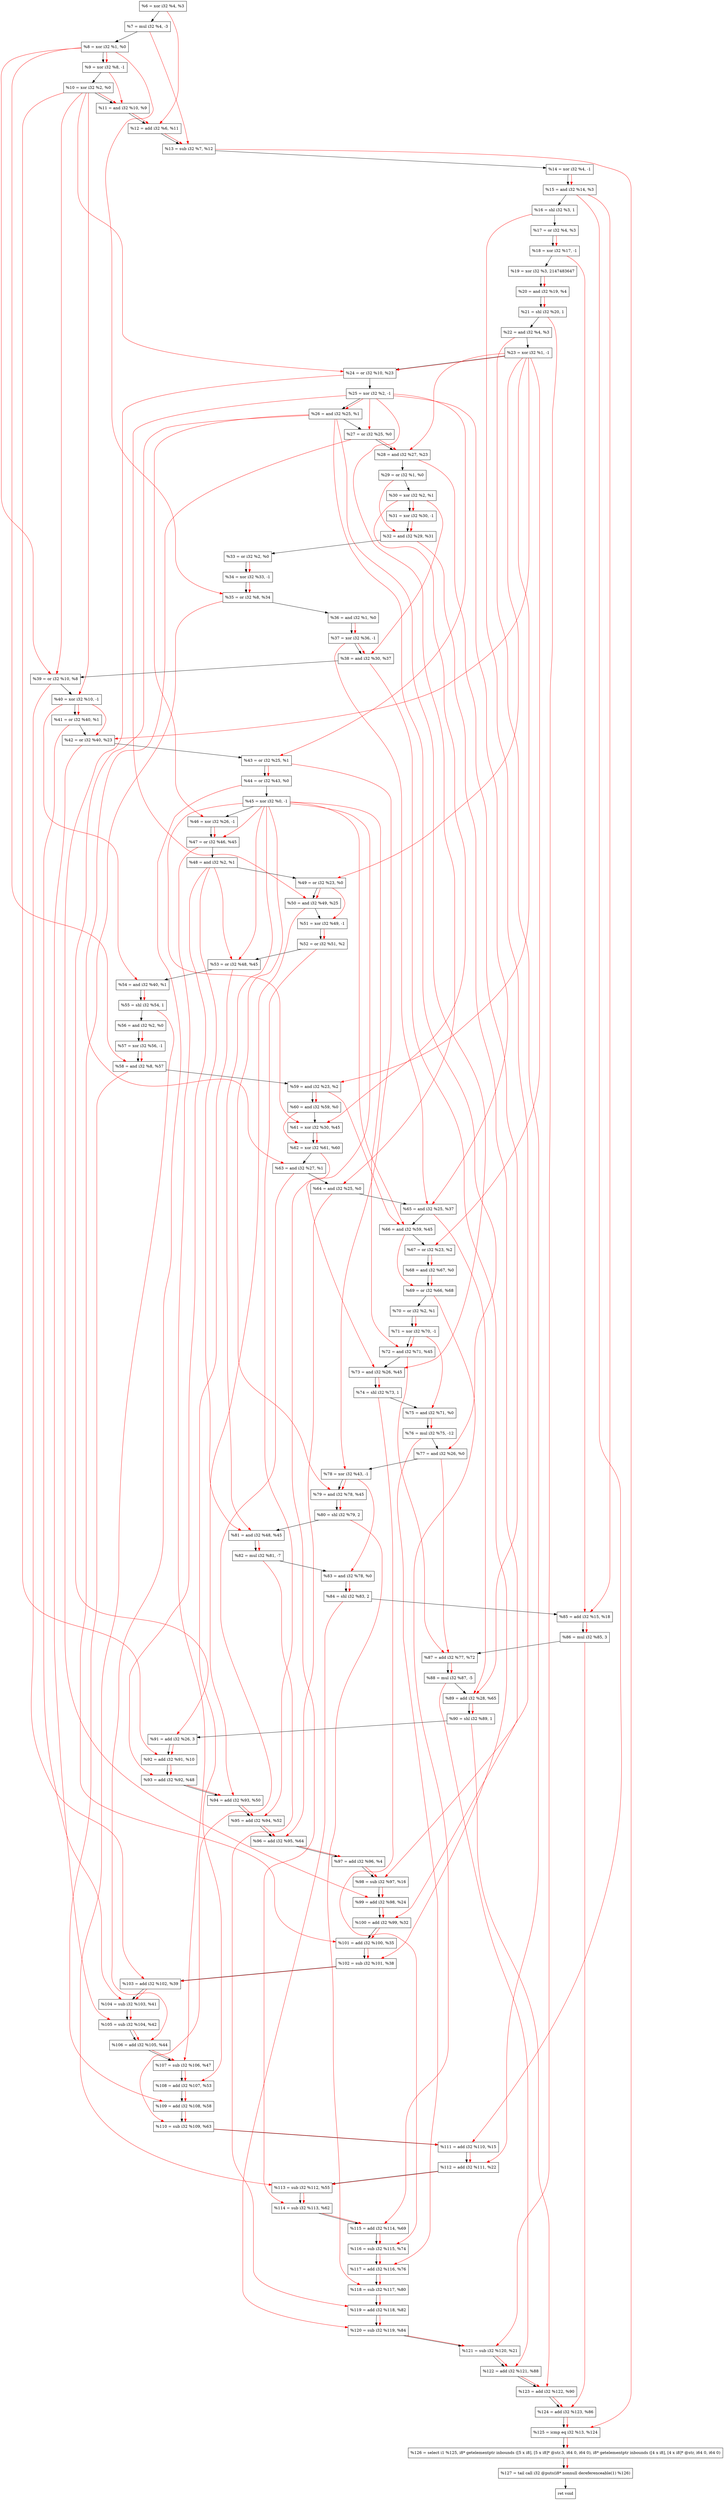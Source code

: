 digraph "DFG for'crackme' function" {
	Node0xd08f90[shape=record, label="  %6 = xor i32 %4, %3"];
	Node0xd09610[shape=record, label="  %7 = mul i32 %4, -3"];
	Node0xd09680[shape=record, label="  %8 = xor i32 %1, %0"];
	Node0xd09720[shape=record, label="  %9 = xor i32 %8, -1"];
	Node0xd09790[shape=record, label="  %10 = xor i32 %2, %0"];
	Node0xd09800[shape=record, label="  %11 = and i32 %10, %9"];
	Node0xd09870[shape=record, label="  %12 = add i32 %6, %11"];
	Node0xd098e0[shape=record, label="  %13 = sub i32 %7, %12"];
	Node0xd09950[shape=record, label="  %14 = xor i32 %4, -1"];
	Node0xd099c0[shape=record, label="  %15 = and i32 %14, %3"];
	Node0xd09a60[shape=record, label="  %16 = shl i32 %3, 1"];
	Node0xd09ad0[shape=record, label="  %17 = or i32 %4, %3"];
	Node0xd09b40[shape=record, label="  %18 = xor i32 %17, -1"];
	Node0xd09be0[shape=record, label="  %19 = xor i32 %3, 2147483647"];
	Node0xd09c50[shape=record, label="  %20 = and i32 %19, %4"];
	Node0xd09cc0[shape=record, label="  %21 = shl i32 %20, 1"];
	Node0xd09d30[shape=record, label="  %22 = and i32 %4, %3"];
	Node0xd09da0[shape=record, label="  %23 = xor i32 %1, -1"];
	Node0xd09e10[shape=record, label="  %24 = or i32 %10, %23"];
	Node0xd09e80[shape=record, label="  %25 = xor i32 %2, -1"];
	Node0xd09ef0[shape=record, label="  %26 = and i32 %25, %1"];
	Node0xd09f60[shape=record, label="  %27 = or i32 %25, %0"];
	Node0xd09fd0[shape=record, label="  %28 = and i32 %27, %23"];
	Node0xd0a040[shape=record, label="  %29 = or i32 %1, %0"];
	Node0xd0a0b0[shape=record, label="  %30 = xor i32 %2, %1"];
	Node0xd0a120[shape=record, label="  %31 = xor i32 %30, -1"];
	Node0xd0a190[shape=record, label="  %32 = and i32 %29, %31"];
	Node0xd0a410[shape=record, label="  %33 = or i32 %2, %0"];
	Node0xd0a480[shape=record, label="  %34 = xor i32 %33, -1"];
	Node0xd0a4f0[shape=record, label="  %35 = or i32 %8, %34"];
	Node0xd0a560[shape=record, label="  %36 = and i32 %1, %0"];
	Node0xd0a5d0[shape=record, label="  %37 = xor i32 %36, -1"];
	Node0xd0a640[shape=record, label="  %38 = and i32 %30, %37"];
	Node0xd0a6b0[shape=record, label="  %39 = or i32 %10, %8"];
	Node0xd0a720[shape=record, label="  %40 = xor i32 %10, -1"];
	Node0xd0a790[shape=record, label="  %41 = or i32 %40, %1"];
	Node0xd0a800[shape=record, label="  %42 = or i32 %40, %23"];
	Node0xd0a870[shape=record, label="  %43 = or i32 %25, %1"];
	Node0xd0a8e0[shape=record, label="  %44 = or i32 %43, %0"];
	Node0xd0a950[shape=record, label="  %45 = xor i32 %0, -1"];
	Node0xd0a9c0[shape=record, label="  %46 = xor i32 %26, -1"];
	Node0xd0aa30[shape=record, label="  %47 = or i32 %46, %45"];
	Node0xd0aaa0[shape=record, label="  %48 = and i32 %2, %1"];
	Node0xd0ab10[shape=record, label="  %49 = or i32 %23, %0"];
	Node0xd0ab80[shape=record, label="  %50 = and i32 %49, %25"];
	Node0xd0abf0[shape=record, label="  %51 = xor i32 %49, -1"];
	Node0xd0ac60[shape=record, label="  %52 = or i32 %51, %2"];
	Node0xd0acd0[shape=record, label="  %53 = or i32 %48, %45"];
	Node0xd0ad40[shape=record, label="  %54 = and i32 %40, %1"];
	Node0xd0adb0[shape=record, label="  %55 = shl i32 %54, 1"];
	Node0xd0ae20[shape=record, label="  %56 = and i32 %2, %0"];
	Node0xd0ae90[shape=record, label="  %57 = xor i32 %56, -1"];
	Node0xd0af00[shape=record, label="  %58 = and i32 %8, %57"];
	Node0xd0af70[shape=record, label="  %59 = and i32 %23, %2"];
	Node0xd0afe0[shape=record, label="  %60 = and i32 %59, %0"];
	Node0xd0b050[shape=record, label="  %61 = xor i32 %30, %45"];
	Node0xd0b0c0[shape=record, label="  %62 = xor i32 %61, %60"];
	Node0xd0b130[shape=record, label="  %63 = and i32 %27, %1"];
	Node0xd0b1a0[shape=record, label="  %64 = and i32 %25, %0"];
	Node0xd0b620[shape=record, label="  %65 = and i32 %25, %37"];
	Node0xd0b690[shape=record, label="  %66 = and i32 %59, %45"];
	Node0xd0b700[shape=record, label="  %67 = or i32 %23, %2"];
	Node0xd0b770[shape=record, label="  %68 = and i32 %67, %0"];
	Node0xd0b7e0[shape=record, label="  %69 = or i32 %66, %68"];
	Node0xd0b850[shape=record, label="  %70 = or i32 %2, %1"];
	Node0xd0b8c0[shape=record, label="  %71 = xor i32 %70, -1"];
	Node0xd0b930[shape=record, label="  %72 = and i32 %71, %45"];
	Node0xd0b9a0[shape=record, label="  %73 = and i32 %26, %45"];
	Node0xd0ba10[shape=record, label="  %74 = shl i32 %73, 1"];
	Node0xd0ba80[shape=record, label="  %75 = and i32 %71, %0"];
	Node0xd0bb20[shape=record, label="  %76 = mul i32 %75, -12"];
	Node0xd0bb90[shape=record, label="  %77 = and i32 %26, %0"];
	Node0xd0bc00[shape=record, label="  %78 = xor i32 %43, -1"];
	Node0xd0bc70[shape=record, label="  %79 = and i32 %78, %45"];
	Node0xd0bd10[shape=record, label="  %80 = shl i32 %79, 2"];
	Node0xd0bd80[shape=record, label="  %81 = and i32 %48, %45"];
	Node0xd0be20[shape=record, label="  %82 = mul i32 %81, -7"];
	Node0xd0be90[shape=record, label="  %83 = and i32 %78, %0"];
	Node0xd0bf00[shape=record, label="  %84 = shl i32 %83, 2"];
	Node0xd0bf70[shape=record, label="  %85 = add i32 %15, %18"];
	Node0xd0c010[shape=record, label="  %86 = mul i32 %85, 3"];
	Node0xd0c080[shape=record, label="  %87 = add i32 %77, %72"];
	Node0xd0c120[shape=record, label="  %88 = mul i32 %87, -5"];
	Node0xd0c190[shape=record, label="  %89 = add i32 %28, %65"];
	Node0xd0c200[shape=record, label="  %90 = shl i32 %89, 1"];
	Node0xd0c270[shape=record, label="  %91 = add i32 %26, 3"];
	Node0xd0c2e0[shape=record, label="  %92 = add i32 %91, %10"];
	Node0xd0c350[shape=record, label="  %93 = add i32 %92, %48"];
	Node0xd0c3c0[shape=record, label="  %94 = add i32 %93, %50"];
	Node0xd0c430[shape=record, label="  %95 = add i32 %94, %52"];
	Node0xd0c4a0[shape=record, label="  %96 = add i32 %95, %64"];
	Node0xd0c510[shape=record, label="  %97 = add i32 %96, %4"];
	Node0xd0c580[shape=record, label="  %98 = sub i32 %97, %16"];
	Node0xd0c5f0[shape=record, label="  %99 = add i32 %98, %24"];
	Node0xd0c660[shape=record, label="  %100 = add i32 %99, %32"];
	Node0xd0c6d0[shape=record, label="  %101 = add i32 %100, %35"];
	Node0xd0c740[shape=record, label="  %102 = sub i32 %101, %38"];
	Node0xd0c7b0[shape=record, label="  %103 = add i32 %102, %39"];
	Node0xd0c820[shape=record, label="  %104 = sub i32 %103, %41"];
	Node0xd0c890[shape=record, label="  %105 = sub i32 %104, %42"];
	Node0xd0c900[shape=record, label="  %106 = add i32 %105, %44"];
	Node0xd0c970[shape=record, label="  %107 = sub i32 %106, %47"];
	Node0xd0c9e0[shape=record, label="  %108 = add i32 %107, %53"];
	Node0xd0ca50[shape=record, label="  %109 = add i32 %108, %58"];
	Node0xd0cac0[shape=record, label="  %110 = sub i32 %109, %63"];
	Node0xd0cb30[shape=record, label="  %111 = add i32 %110, %15"];
	Node0xd0cba0[shape=record, label="  %112 = add i32 %111, %22"];
	Node0xd0cc10[shape=record, label="  %113 = sub i32 %112, %55"];
	Node0xd0cc80[shape=record, label="  %114 = sub i32 %113, %62"];
	Node0xd0ccf0[shape=record, label="  %115 = add i32 %114, %69"];
	Node0xd0cd60[shape=record, label="  %116 = sub i32 %115, %74"];
	Node0xd0cdd0[shape=record, label="  %117 = add i32 %116, %76"];
	Node0xd0ce40[shape=record, label="  %118 = sub i32 %117, %80"];
	Node0xd0ceb0[shape=record, label="  %119 = add i32 %118, %82"];
	Node0xd0cf20[shape=record, label="  %120 = sub i32 %119, %84"];
	Node0xd0cf90[shape=record, label="  %121 = sub i32 %120, %21"];
	Node0xd0d000[shape=record, label="  %122 = add i32 %121, %88"];
	Node0xd0d070[shape=record, label="  %123 = add i32 %122, %90"];
	Node0xd0d0e0[shape=record, label="  %124 = add i32 %123, %86"];
	Node0xd0d150[shape=record, label="  %125 = icmp eq i32 %13, %124"];
	Node0xca9268[shape=record, label="  %126 = select i1 %125, i8* getelementptr inbounds ([5 x i8], [5 x i8]* @str.3, i64 0, i64 0), i8* getelementptr inbounds ([4 x i8], [4 x i8]* @str, i64 0, i64 0)"];
	Node0xd0d3e0[shape=record, label="  %127 = tail call i32 @puts(i8* nonnull dereferenceable(1) %126)"];
	Node0xd0d430[shape=record, label="  ret void"];
	Node0xd08f90 -> Node0xd09610;
	Node0xd09610 -> Node0xd09680;
	Node0xd09680 -> Node0xd09720;
	Node0xd09720 -> Node0xd09790;
	Node0xd09790 -> Node0xd09800;
	Node0xd09800 -> Node0xd09870;
	Node0xd09870 -> Node0xd098e0;
	Node0xd098e0 -> Node0xd09950;
	Node0xd09950 -> Node0xd099c0;
	Node0xd099c0 -> Node0xd09a60;
	Node0xd09a60 -> Node0xd09ad0;
	Node0xd09ad0 -> Node0xd09b40;
	Node0xd09b40 -> Node0xd09be0;
	Node0xd09be0 -> Node0xd09c50;
	Node0xd09c50 -> Node0xd09cc0;
	Node0xd09cc0 -> Node0xd09d30;
	Node0xd09d30 -> Node0xd09da0;
	Node0xd09da0 -> Node0xd09e10;
	Node0xd09e10 -> Node0xd09e80;
	Node0xd09e80 -> Node0xd09ef0;
	Node0xd09ef0 -> Node0xd09f60;
	Node0xd09f60 -> Node0xd09fd0;
	Node0xd09fd0 -> Node0xd0a040;
	Node0xd0a040 -> Node0xd0a0b0;
	Node0xd0a0b0 -> Node0xd0a120;
	Node0xd0a120 -> Node0xd0a190;
	Node0xd0a190 -> Node0xd0a410;
	Node0xd0a410 -> Node0xd0a480;
	Node0xd0a480 -> Node0xd0a4f0;
	Node0xd0a4f0 -> Node0xd0a560;
	Node0xd0a560 -> Node0xd0a5d0;
	Node0xd0a5d0 -> Node0xd0a640;
	Node0xd0a640 -> Node0xd0a6b0;
	Node0xd0a6b0 -> Node0xd0a720;
	Node0xd0a720 -> Node0xd0a790;
	Node0xd0a790 -> Node0xd0a800;
	Node0xd0a800 -> Node0xd0a870;
	Node0xd0a870 -> Node0xd0a8e0;
	Node0xd0a8e0 -> Node0xd0a950;
	Node0xd0a950 -> Node0xd0a9c0;
	Node0xd0a9c0 -> Node0xd0aa30;
	Node0xd0aa30 -> Node0xd0aaa0;
	Node0xd0aaa0 -> Node0xd0ab10;
	Node0xd0ab10 -> Node0xd0ab80;
	Node0xd0ab80 -> Node0xd0abf0;
	Node0xd0abf0 -> Node0xd0ac60;
	Node0xd0ac60 -> Node0xd0acd0;
	Node0xd0acd0 -> Node0xd0ad40;
	Node0xd0ad40 -> Node0xd0adb0;
	Node0xd0adb0 -> Node0xd0ae20;
	Node0xd0ae20 -> Node0xd0ae90;
	Node0xd0ae90 -> Node0xd0af00;
	Node0xd0af00 -> Node0xd0af70;
	Node0xd0af70 -> Node0xd0afe0;
	Node0xd0afe0 -> Node0xd0b050;
	Node0xd0b050 -> Node0xd0b0c0;
	Node0xd0b0c0 -> Node0xd0b130;
	Node0xd0b130 -> Node0xd0b1a0;
	Node0xd0b1a0 -> Node0xd0b620;
	Node0xd0b620 -> Node0xd0b690;
	Node0xd0b690 -> Node0xd0b700;
	Node0xd0b700 -> Node0xd0b770;
	Node0xd0b770 -> Node0xd0b7e0;
	Node0xd0b7e0 -> Node0xd0b850;
	Node0xd0b850 -> Node0xd0b8c0;
	Node0xd0b8c0 -> Node0xd0b930;
	Node0xd0b930 -> Node0xd0b9a0;
	Node0xd0b9a0 -> Node0xd0ba10;
	Node0xd0ba10 -> Node0xd0ba80;
	Node0xd0ba80 -> Node0xd0bb20;
	Node0xd0bb20 -> Node0xd0bb90;
	Node0xd0bb90 -> Node0xd0bc00;
	Node0xd0bc00 -> Node0xd0bc70;
	Node0xd0bc70 -> Node0xd0bd10;
	Node0xd0bd10 -> Node0xd0bd80;
	Node0xd0bd80 -> Node0xd0be20;
	Node0xd0be20 -> Node0xd0be90;
	Node0xd0be90 -> Node0xd0bf00;
	Node0xd0bf00 -> Node0xd0bf70;
	Node0xd0bf70 -> Node0xd0c010;
	Node0xd0c010 -> Node0xd0c080;
	Node0xd0c080 -> Node0xd0c120;
	Node0xd0c120 -> Node0xd0c190;
	Node0xd0c190 -> Node0xd0c200;
	Node0xd0c200 -> Node0xd0c270;
	Node0xd0c270 -> Node0xd0c2e0;
	Node0xd0c2e0 -> Node0xd0c350;
	Node0xd0c350 -> Node0xd0c3c0;
	Node0xd0c3c0 -> Node0xd0c430;
	Node0xd0c430 -> Node0xd0c4a0;
	Node0xd0c4a0 -> Node0xd0c510;
	Node0xd0c510 -> Node0xd0c580;
	Node0xd0c580 -> Node0xd0c5f0;
	Node0xd0c5f0 -> Node0xd0c660;
	Node0xd0c660 -> Node0xd0c6d0;
	Node0xd0c6d0 -> Node0xd0c740;
	Node0xd0c740 -> Node0xd0c7b0;
	Node0xd0c7b0 -> Node0xd0c820;
	Node0xd0c820 -> Node0xd0c890;
	Node0xd0c890 -> Node0xd0c900;
	Node0xd0c900 -> Node0xd0c970;
	Node0xd0c970 -> Node0xd0c9e0;
	Node0xd0c9e0 -> Node0xd0ca50;
	Node0xd0ca50 -> Node0xd0cac0;
	Node0xd0cac0 -> Node0xd0cb30;
	Node0xd0cb30 -> Node0xd0cba0;
	Node0xd0cba0 -> Node0xd0cc10;
	Node0xd0cc10 -> Node0xd0cc80;
	Node0xd0cc80 -> Node0xd0ccf0;
	Node0xd0ccf0 -> Node0xd0cd60;
	Node0xd0cd60 -> Node0xd0cdd0;
	Node0xd0cdd0 -> Node0xd0ce40;
	Node0xd0ce40 -> Node0xd0ceb0;
	Node0xd0ceb0 -> Node0xd0cf20;
	Node0xd0cf20 -> Node0xd0cf90;
	Node0xd0cf90 -> Node0xd0d000;
	Node0xd0d000 -> Node0xd0d070;
	Node0xd0d070 -> Node0xd0d0e0;
	Node0xd0d0e0 -> Node0xd0d150;
	Node0xd0d150 -> Node0xca9268;
	Node0xca9268 -> Node0xd0d3e0;
	Node0xd0d3e0 -> Node0xd0d430;
edge [color=red]
	Node0xd09680 -> Node0xd09720;
	Node0xd09790 -> Node0xd09800;
	Node0xd09720 -> Node0xd09800;
	Node0xd08f90 -> Node0xd09870;
	Node0xd09800 -> Node0xd09870;
	Node0xd09610 -> Node0xd098e0;
	Node0xd09870 -> Node0xd098e0;
	Node0xd09950 -> Node0xd099c0;
	Node0xd09ad0 -> Node0xd09b40;
	Node0xd09be0 -> Node0xd09c50;
	Node0xd09c50 -> Node0xd09cc0;
	Node0xd09790 -> Node0xd09e10;
	Node0xd09da0 -> Node0xd09e10;
	Node0xd09e80 -> Node0xd09ef0;
	Node0xd09e80 -> Node0xd09f60;
	Node0xd09f60 -> Node0xd09fd0;
	Node0xd09da0 -> Node0xd09fd0;
	Node0xd0a0b0 -> Node0xd0a120;
	Node0xd0a040 -> Node0xd0a190;
	Node0xd0a120 -> Node0xd0a190;
	Node0xd0a410 -> Node0xd0a480;
	Node0xd09680 -> Node0xd0a4f0;
	Node0xd0a480 -> Node0xd0a4f0;
	Node0xd0a560 -> Node0xd0a5d0;
	Node0xd0a0b0 -> Node0xd0a640;
	Node0xd0a5d0 -> Node0xd0a640;
	Node0xd09790 -> Node0xd0a6b0;
	Node0xd09680 -> Node0xd0a6b0;
	Node0xd09790 -> Node0xd0a720;
	Node0xd0a720 -> Node0xd0a790;
	Node0xd0a720 -> Node0xd0a800;
	Node0xd09da0 -> Node0xd0a800;
	Node0xd09e80 -> Node0xd0a870;
	Node0xd0a870 -> Node0xd0a8e0;
	Node0xd09ef0 -> Node0xd0a9c0;
	Node0xd0a9c0 -> Node0xd0aa30;
	Node0xd0a950 -> Node0xd0aa30;
	Node0xd09da0 -> Node0xd0ab10;
	Node0xd0ab10 -> Node0xd0ab80;
	Node0xd09e80 -> Node0xd0ab80;
	Node0xd0ab10 -> Node0xd0abf0;
	Node0xd0abf0 -> Node0xd0ac60;
	Node0xd0aaa0 -> Node0xd0acd0;
	Node0xd0a950 -> Node0xd0acd0;
	Node0xd0a720 -> Node0xd0ad40;
	Node0xd0ad40 -> Node0xd0adb0;
	Node0xd0ae20 -> Node0xd0ae90;
	Node0xd09680 -> Node0xd0af00;
	Node0xd0ae90 -> Node0xd0af00;
	Node0xd09da0 -> Node0xd0af70;
	Node0xd0af70 -> Node0xd0afe0;
	Node0xd0a0b0 -> Node0xd0b050;
	Node0xd0a950 -> Node0xd0b050;
	Node0xd0b050 -> Node0xd0b0c0;
	Node0xd0afe0 -> Node0xd0b0c0;
	Node0xd09f60 -> Node0xd0b130;
	Node0xd09e80 -> Node0xd0b1a0;
	Node0xd09e80 -> Node0xd0b620;
	Node0xd0a5d0 -> Node0xd0b620;
	Node0xd0af70 -> Node0xd0b690;
	Node0xd0a950 -> Node0xd0b690;
	Node0xd09da0 -> Node0xd0b700;
	Node0xd0b700 -> Node0xd0b770;
	Node0xd0b690 -> Node0xd0b7e0;
	Node0xd0b770 -> Node0xd0b7e0;
	Node0xd0b850 -> Node0xd0b8c0;
	Node0xd0b8c0 -> Node0xd0b930;
	Node0xd0a950 -> Node0xd0b930;
	Node0xd09ef0 -> Node0xd0b9a0;
	Node0xd0a950 -> Node0xd0b9a0;
	Node0xd0b9a0 -> Node0xd0ba10;
	Node0xd0b8c0 -> Node0xd0ba80;
	Node0xd0ba80 -> Node0xd0bb20;
	Node0xd09ef0 -> Node0xd0bb90;
	Node0xd0a870 -> Node0xd0bc00;
	Node0xd0bc00 -> Node0xd0bc70;
	Node0xd0a950 -> Node0xd0bc70;
	Node0xd0bc70 -> Node0xd0bd10;
	Node0xd0aaa0 -> Node0xd0bd80;
	Node0xd0a950 -> Node0xd0bd80;
	Node0xd0bd80 -> Node0xd0be20;
	Node0xd0bc00 -> Node0xd0be90;
	Node0xd0be90 -> Node0xd0bf00;
	Node0xd099c0 -> Node0xd0bf70;
	Node0xd09b40 -> Node0xd0bf70;
	Node0xd0bf70 -> Node0xd0c010;
	Node0xd0bb90 -> Node0xd0c080;
	Node0xd0b930 -> Node0xd0c080;
	Node0xd0c080 -> Node0xd0c120;
	Node0xd09fd0 -> Node0xd0c190;
	Node0xd0b620 -> Node0xd0c190;
	Node0xd0c190 -> Node0xd0c200;
	Node0xd09ef0 -> Node0xd0c270;
	Node0xd0c270 -> Node0xd0c2e0;
	Node0xd09790 -> Node0xd0c2e0;
	Node0xd0c2e0 -> Node0xd0c350;
	Node0xd0aaa0 -> Node0xd0c350;
	Node0xd0c350 -> Node0xd0c3c0;
	Node0xd0ab80 -> Node0xd0c3c0;
	Node0xd0c3c0 -> Node0xd0c430;
	Node0xd0ac60 -> Node0xd0c430;
	Node0xd0c430 -> Node0xd0c4a0;
	Node0xd0b1a0 -> Node0xd0c4a0;
	Node0xd0c4a0 -> Node0xd0c510;
	Node0xd0c510 -> Node0xd0c580;
	Node0xd09a60 -> Node0xd0c580;
	Node0xd0c580 -> Node0xd0c5f0;
	Node0xd09e10 -> Node0xd0c5f0;
	Node0xd0c5f0 -> Node0xd0c660;
	Node0xd0a190 -> Node0xd0c660;
	Node0xd0c660 -> Node0xd0c6d0;
	Node0xd0a4f0 -> Node0xd0c6d0;
	Node0xd0c6d0 -> Node0xd0c740;
	Node0xd0a640 -> Node0xd0c740;
	Node0xd0c740 -> Node0xd0c7b0;
	Node0xd0a6b0 -> Node0xd0c7b0;
	Node0xd0c7b0 -> Node0xd0c820;
	Node0xd0a790 -> Node0xd0c820;
	Node0xd0c820 -> Node0xd0c890;
	Node0xd0a800 -> Node0xd0c890;
	Node0xd0c890 -> Node0xd0c900;
	Node0xd0a8e0 -> Node0xd0c900;
	Node0xd0c900 -> Node0xd0c970;
	Node0xd0aa30 -> Node0xd0c970;
	Node0xd0c970 -> Node0xd0c9e0;
	Node0xd0acd0 -> Node0xd0c9e0;
	Node0xd0c9e0 -> Node0xd0ca50;
	Node0xd0af00 -> Node0xd0ca50;
	Node0xd0ca50 -> Node0xd0cac0;
	Node0xd0b130 -> Node0xd0cac0;
	Node0xd0cac0 -> Node0xd0cb30;
	Node0xd099c0 -> Node0xd0cb30;
	Node0xd0cb30 -> Node0xd0cba0;
	Node0xd09d30 -> Node0xd0cba0;
	Node0xd0cba0 -> Node0xd0cc10;
	Node0xd0adb0 -> Node0xd0cc10;
	Node0xd0cc10 -> Node0xd0cc80;
	Node0xd0b0c0 -> Node0xd0cc80;
	Node0xd0cc80 -> Node0xd0ccf0;
	Node0xd0b7e0 -> Node0xd0ccf0;
	Node0xd0ccf0 -> Node0xd0cd60;
	Node0xd0ba10 -> Node0xd0cd60;
	Node0xd0cd60 -> Node0xd0cdd0;
	Node0xd0bb20 -> Node0xd0cdd0;
	Node0xd0cdd0 -> Node0xd0ce40;
	Node0xd0bd10 -> Node0xd0ce40;
	Node0xd0ce40 -> Node0xd0ceb0;
	Node0xd0be20 -> Node0xd0ceb0;
	Node0xd0ceb0 -> Node0xd0cf20;
	Node0xd0bf00 -> Node0xd0cf20;
	Node0xd0cf20 -> Node0xd0cf90;
	Node0xd09cc0 -> Node0xd0cf90;
	Node0xd0cf90 -> Node0xd0d000;
	Node0xd0c120 -> Node0xd0d000;
	Node0xd0d000 -> Node0xd0d070;
	Node0xd0c200 -> Node0xd0d070;
	Node0xd0d070 -> Node0xd0d0e0;
	Node0xd0c010 -> Node0xd0d0e0;
	Node0xd098e0 -> Node0xd0d150;
	Node0xd0d0e0 -> Node0xd0d150;
	Node0xd0d150 -> Node0xca9268;
	Node0xca9268 -> Node0xd0d3e0;
}
